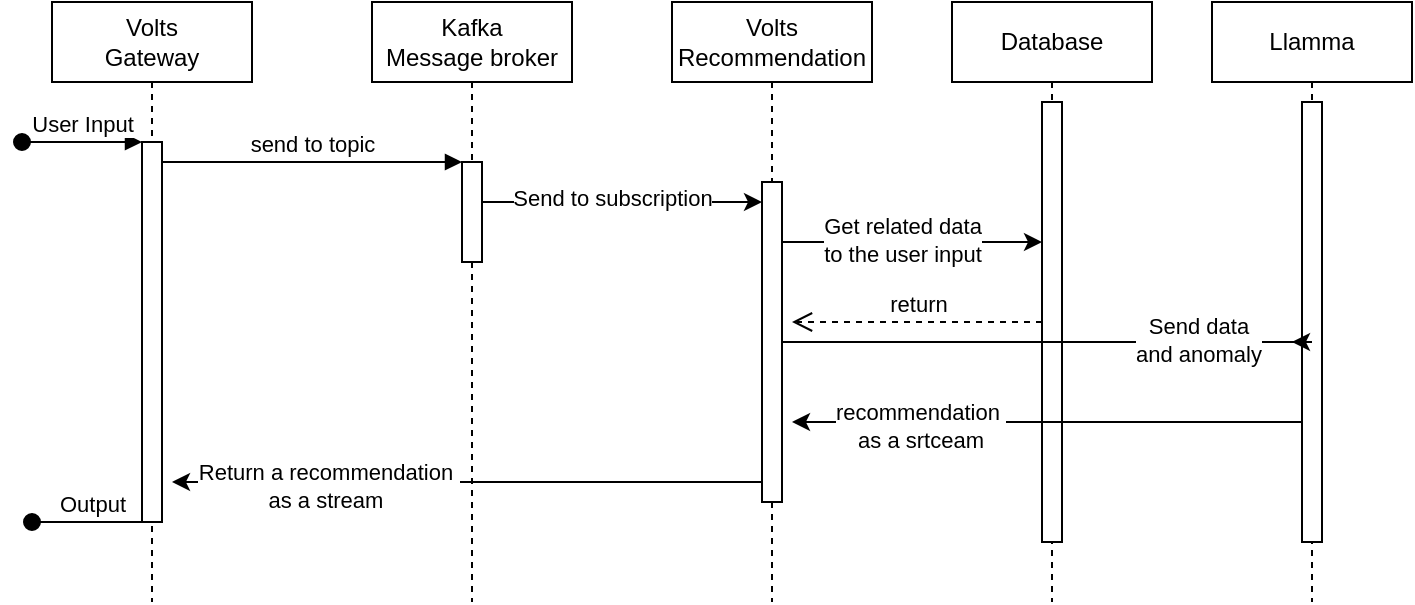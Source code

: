 <mxfile version="24.8.2">
  <diagram name="Page-1" id="2YBvvXClWsGukQMizWep">
    <mxGraphModel dx="868" dy="479" grid="1" gridSize="10" guides="1" tooltips="1" connect="1" arrows="1" fold="1" page="1" pageScale="1" pageWidth="850" pageHeight="1100" math="0" shadow="0">
      <root>
        <mxCell id="0" />
        <mxCell id="1" parent="0" />
        <mxCell id="aM9ryv3xv72pqoxQDRHE-1" value="Volts&lt;div&gt;Gateway&lt;/div&gt;" style="shape=umlLifeline;perimeter=lifelinePerimeter;whiteSpace=wrap;html=1;container=0;dropTarget=0;collapsible=0;recursiveResize=0;outlineConnect=0;portConstraint=eastwest;newEdgeStyle={&quot;edgeStyle&quot;:&quot;elbowEdgeStyle&quot;,&quot;elbow&quot;:&quot;vertical&quot;,&quot;curved&quot;:0,&quot;rounded&quot;:0};" parent="1" vertex="1">
          <mxGeometry x="40" y="40" width="100" height="300" as="geometry" />
        </mxCell>
        <mxCell id="aM9ryv3xv72pqoxQDRHE-2" value="" style="html=1;points=[];perimeter=orthogonalPerimeter;outlineConnect=0;targetShapes=umlLifeline;portConstraint=eastwest;newEdgeStyle={&quot;edgeStyle&quot;:&quot;elbowEdgeStyle&quot;,&quot;elbow&quot;:&quot;vertical&quot;,&quot;curved&quot;:0,&quot;rounded&quot;:0};" parent="aM9ryv3xv72pqoxQDRHE-1" vertex="1">
          <mxGeometry x="45" y="70" width="10" height="190" as="geometry" />
        </mxCell>
        <mxCell id="aM9ryv3xv72pqoxQDRHE-3" value="User Input" style="html=1;verticalAlign=bottom;startArrow=oval;endArrow=block;startSize=8;edgeStyle=elbowEdgeStyle;elbow=vertical;curved=0;rounded=0;" parent="aM9ryv3xv72pqoxQDRHE-1" target="aM9ryv3xv72pqoxQDRHE-2" edge="1">
          <mxGeometry relative="1" as="geometry">
            <mxPoint x="-15" y="70" as="sourcePoint" />
          </mxGeometry>
        </mxCell>
        <mxCell id="aM9ryv3xv72pqoxQDRHE-5" value="Kafka&lt;div&gt;Message broker&lt;/div&gt;" style="shape=umlLifeline;perimeter=lifelinePerimeter;whiteSpace=wrap;html=1;container=0;dropTarget=0;collapsible=0;recursiveResize=0;outlineConnect=0;portConstraint=eastwest;newEdgeStyle={&quot;edgeStyle&quot;:&quot;elbowEdgeStyle&quot;,&quot;elbow&quot;:&quot;vertical&quot;,&quot;curved&quot;:0,&quot;rounded&quot;:0};" parent="1" vertex="1">
          <mxGeometry x="200" y="40" width="100" height="300" as="geometry" />
        </mxCell>
        <mxCell id="aM9ryv3xv72pqoxQDRHE-6" value="" style="html=1;points=[];perimeter=orthogonalPerimeter;outlineConnect=0;targetShapes=umlLifeline;portConstraint=eastwest;newEdgeStyle={&quot;edgeStyle&quot;:&quot;elbowEdgeStyle&quot;,&quot;elbow&quot;:&quot;vertical&quot;,&quot;curved&quot;:0,&quot;rounded&quot;:0};" parent="aM9ryv3xv72pqoxQDRHE-5" vertex="1">
          <mxGeometry x="45" y="80" width="10" height="50" as="geometry" />
        </mxCell>
        <mxCell id="aM9ryv3xv72pqoxQDRHE-7" value="send to topic" style="html=1;verticalAlign=bottom;endArrow=block;edgeStyle=elbowEdgeStyle;elbow=vertical;curved=0;rounded=0;" parent="1" source="aM9ryv3xv72pqoxQDRHE-2" target="aM9ryv3xv72pqoxQDRHE-6" edge="1">
          <mxGeometry relative="1" as="geometry">
            <mxPoint x="195" y="130" as="sourcePoint" />
            <Array as="points">
              <mxPoint x="180" y="120" />
            </Array>
          </mxGeometry>
        </mxCell>
        <mxCell id="GDMIGYDgvxco-1yoIovK-1" value="Llamma" style="shape=umlLifeline;perimeter=lifelinePerimeter;whiteSpace=wrap;html=1;container=0;dropTarget=0;collapsible=0;recursiveResize=0;outlineConnect=0;portConstraint=eastwest;newEdgeStyle={&quot;edgeStyle&quot;:&quot;elbowEdgeStyle&quot;,&quot;elbow&quot;:&quot;vertical&quot;,&quot;curved&quot;:0,&quot;rounded&quot;:0};" vertex="1" parent="1">
          <mxGeometry x="620" y="40" width="100" height="300" as="geometry" />
        </mxCell>
        <mxCell id="GDMIGYDgvxco-1yoIovK-2" value="" style="html=1;points=[];perimeter=orthogonalPerimeter;outlineConnect=0;targetShapes=umlLifeline;portConstraint=eastwest;newEdgeStyle={&quot;edgeStyle&quot;:&quot;elbowEdgeStyle&quot;,&quot;elbow&quot;:&quot;vertical&quot;,&quot;curved&quot;:0,&quot;rounded&quot;:0};" vertex="1" parent="GDMIGYDgvxco-1yoIovK-1">
          <mxGeometry x="45" y="50" width="10" height="220" as="geometry" />
        </mxCell>
        <mxCell id="GDMIGYDgvxco-1yoIovK-3" value="Volts&lt;div&gt;Recommendation&lt;/div&gt;" style="shape=umlLifeline;perimeter=lifelinePerimeter;whiteSpace=wrap;html=1;container=0;dropTarget=0;collapsible=0;recursiveResize=0;outlineConnect=0;portConstraint=eastwest;newEdgeStyle={&quot;edgeStyle&quot;:&quot;elbowEdgeStyle&quot;,&quot;elbow&quot;:&quot;vertical&quot;,&quot;curved&quot;:0,&quot;rounded&quot;:0};" vertex="1" parent="1">
          <mxGeometry x="350" y="40" width="100" height="300" as="geometry" />
        </mxCell>
        <mxCell id="GDMIGYDgvxco-1yoIovK-4" value="" style="html=1;points=[];perimeter=orthogonalPerimeter;outlineConnect=0;targetShapes=umlLifeline;portConstraint=eastwest;newEdgeStyle={&quot;edgeStyle&quot;:&quot;elbowEdgeStyle&quot;,&quot;elbow&quot;:&quot;vertical&quot;,&quot;curved&quot;:0,&quot;rounded&quot;:0};" vertex="1" parent="GDMIGYDgvxco-1yoIovK-3">
          <mxGeometry x="45" y="90" width="10" height="160" as="geometry" />
        </mxCell>
        <mxCell id="GDMIGYDgvxco-1yoIovK-5" style="edgeStyle=elbowEdgeStyle;rounded=0;orthogonalLoop=1;jettySize=auto;html=1;elbow=vertical;curved=0;" edge="1" parent="1">
          <mxGeometry relative="1" as="geometry">
            <mxPoint x="255" y="139.997" as="sourcePoint" />
            <mxPoint x="395" y="139.997" as="targetPoint" />
          </mxGeometry>
        </mxCell>
        <mxCell id="GDMIGYDgvxco-1yoIovK-7" value="Send to subscription" style="edgeLabel;html=1;align=center;verticalAlign=middle;resizable=0;points=[];" vertex="1" connectable="0" parent="GDMIGYDgvxco-1yoIovK-5">
          <mxGeometry x="-0.183" y="2" relative="1" as="geometry">
            <mxPoint x="8" as="offset" />
          </mxGeometry>
        </mxCell>
        <mxCell id="GDMIGYDgvxco-1yoIovK-8" value="Database" style="shape=umlLifeline;perimeter=lifelinePerimeter;whiteSpace=wrap;html=1;container=0;dropTarget=0;collapsible=0;recursiveResize=0;outlineConnect=0;portConstraint=eastwest;newEdgeStyle={&quot;edgeStyle&quot;:&quot;elbowEdgeStyle&quot;,&quot;elbow&quot;:&quot;vertical&quot;,&quot;curved&quot;:0,&quot;rounded&quot;:0};" vertex="1" parent="1">
          <mxGeometry x="490" y="40" width="100" height="300" as="geometry" />
        </mxCell>
        <mxCell id="GDMIGYDgvxco-1yoIovK-9" value="" style="html=1;points=[];perimeter=orthogonalPerimeter;outlineConnect=0;targetShapes=umlLifeline;portConstraint=eastwest;newEdgeStyle={&quot;edgeStyle&quot;:&quot;elbowEdgeStyle&quot;,&quot;elbow&quot;:&quot;vertical&quot;,&quot;curved&quot;:0,&quot;rounded&quot;:0};" vertex="1" parent="GDMIGYDgvxco-1yoIovK-8">
          <mxGeometry x="45" y="50" width="10" height="220" as="geometry" />
        </mxCell>
        <mxCell id="GDMIGYDgvxco-1yoIovK-10" style="edgeStyle=elbowEdgeStyle;rounded=0;orthogonalLoop=1;jettySize=auto;html=1;elbow=vertical;curved=0;" edge="1" parent="1" target="GDMIGYDgvxco-1yoIovK-9">
          <mxGeometry relative="1" as="geometry">
            <mxPoint x="405" y="159.997" as="sourcePoint" />
            <mxPoint x="530" y="160" as="targetPoint" />
          </mxGeometry>
        </mxCell>
        <mxCell id="GDMIGYDgvxco-1yoIovK-11" value="Get related data&lt;div&gt;to the user input&lt;/div&gt;" style="edgeLabel;html=1;align=center;verticalAlign=middle;resizable=0;points=[];" vertex="1" connectable="0" parent="GDMIGYDgvxco-1yoIovK-10">
          <mxGeometry x="-0.081" y="1" relative="1" as="geometry">
            <mxPoint as="offset" />
          </mxGeometry>
        </mxCell>
        <mxCell id="GDMIGYDgvxco-1yoIovK-12" value="return" style="html=1;verticalAlign=bottom;endArrow=open;dashed=1;endSize=8;edgeStyle=elbowEdgeStyle;elbow=vertical;curved=0;rounded=0;" edge="1" parent="1" source="GDMIGYDgvxco-1yoIovK-9">
          <mxGeometry relative="1" as="geometry">
            <mxPoint x="410" y="200" as="targetPoint" />
            <Array as="points">
              <mxPoint x="485" y="200" />
            </Array>
            <mxPoint x="530" y="200" as="sourcePoint" />
          </mxGeometry>
        </mxCell>
        <mxCell id="GDMIGYDgvxco-1yoIovK-13" style="edgeStyle=elbowEdgeStyle;rounded=0;orthogonalLoop=1;jettySize=auto;html=1;elbow=vertical;curved=0;" edge="1" parent="1" source="GDMIGYDgvxco-1yoIovK-4">
          <mxGeometry relative="1" as="geometry">
            <mxPoint x="660" y="210" as="targetPoint" />
            <Array as="points">
              <mxPoint x="670" y="210" />
            </Array>
          </mxGeometry>
        </mxCell>
        <mxCell id="GDMIGYDgvxco-1yoIovK-14" value="Send data&lt;div&gt;and anomaly&lt;/div&gt;" style="edgeLabel;html=1;align=center;verticalAlign=middle;resizable=0;points=[];" vertex="1" connectable="0" parent="GDMIGYDgvxco-1yoIovK-13">
          <mxGeometry x="0.51" y="1" relative="1" as="geometry">
            <mxPoint as="offset" />
          </mxGeometry>
        </mxCell>
        <mxCell id="GDMIGYDgvxco-1yoIovK-16" style="edgeStyle=elbowEdgeStyle;rounded=0;orthogonalLoop=1;jettySize=auto;html=1;elbow=vertical;curved=0;" edge="1" parent="1">
          <mxGeometry relative="1" as="geometry">
            <mxPoint x="665" y="249.997" as="sourcePoint" />
            <mxPoint x="410" y="250" as="targetPoint" />
          </mxGeometry>
        </mxCell>
        <mxCell id="GDMIGYDgvxco-1yoIovK-17" value="recommendation&amp;nbsp;&lt;div&gt;as a srtceam&lt;/div&gt;" style="edgeLabel;html=1;align=center;verticalAlign=middle;resizable=0;points=[];" vertex="1" connectable="0" parent="GDMIGYDgvxco-1yoIovK-16">
          <mxGeometry x="0.497" y="2" relative="1" as="geometry">
            <mxPoint as="offset" />
          </mxGeometry>
        </mxCell>
        <mxCell id="GDMIGYDgvxco-1yoIovK-18" style="edgeStyle=elbowEdgeStyle;rounded=0;orthogonalLoop=1;jettySize=auto;html=1;elbow=vertical;curved=0;" edge="1" parent="1">
          <mxGeometry relative="1" as="geometry">
            <mxPoint x="395" y="279.997" as="sourcePoint" />
            <mxPoint x="100" y="280" as="targetPoint" />
          </mxGeometry>
        </mxCell>
        <mxCell id="GDMIGYDgvxco-1yoIovK-19" value="Return a recommendation&amp;nbsp;&lt;div&gt;as a stream&amp;nbsp;&lt;/div&gt;" style="edgeLabel;html=1;align=center;verticalAlign=middle;resizable=0;points=[];" vertex="1" connectable="0" parent="GDMIGYDgvxco-1yoIovK-18">
          <mxGeometry x="0.47" y="3" relative="1" as="geometry">
            <mxPoint y="-1" as="offset" />
          </mxGeometry>
        </mxCell>
        <mxCell id="GDMIGYDgvxco-1yoIovK-20" value="Output" style="html=1;verticalAlign=bottom;startArrow=oval;endArrow=none;startSize=8;edgeStyle=elbowEdgeStyle;elbow=vertical;curved=0;rounded=0;endFill=0;" edge="1" parent="1">
          <mxGeometry relative="1" as="geometry">
            <mxPoint x="30" y="300" as="sourcePoint" />
            <mxPoint x="90" y="300" as="targetPoint" />
          </mxGeometry>
        </mxCell>
      </root>
    </mxGraphModel>
  </diagram>
</mxfile>
